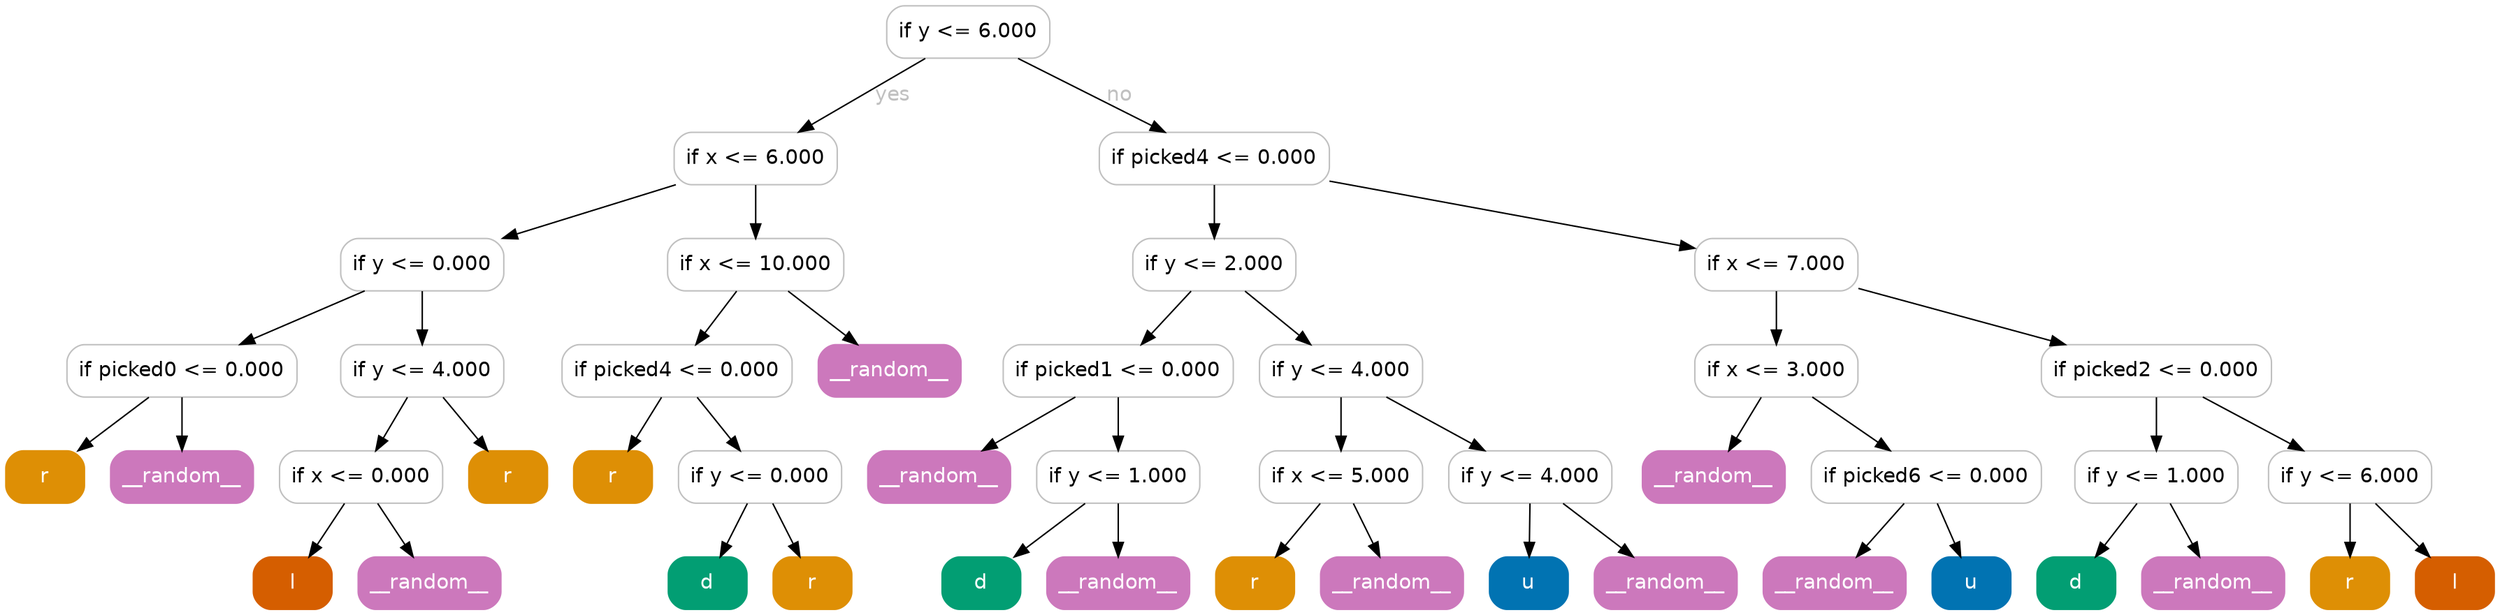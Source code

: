 digraph Tree {
	graph [bb="0,0,1709,415"];
	node [color=gray,
		fillcolor=white,
		fontname=helvetica,
		label="\N",
		shape=box,
		style="filled, rounded"
	];
	edge [fontname=helvetica];
	0	[height=0.5,
		label="if y <= 6.000",
		pos="661,397",
		width=1.5556];
	1	[height=0.5,
		label="if x <= 6.000",
		pos="515,310",
		width=1.5556];
	0 -> 1	[fontcolor=gray,
		label=yes,
		lp="609.5,353.5",
		pos="e,544.5,328.18 631.45,378.8 608.89,365.66 577.63,347.46 553.17,333.22"];
	18	[height=0.5,
		label="if picked4 <= 0.000",
		pos="830,310",
		width=2.1944];
	0 -> 18	[fontcolor=gray,
		label=no,
		lp="765,353.5",
		pos="e,796.14,328.03 695.2,378.8 721.74,365.45 758.7,346.86 787.21,332.52"];
	2	[height=0.5,
		label="if y <= 0.000",
		pos="286,237",
		width=1.5556];
	1 -> 2	[fontcolor=gray,
		pos="e,341.2,255.11 460.15,291.99 427.39,281.84 385.6,268.88 351.16,258.2"];
	11	[height=0.5,
		label="if x <= 10.000",
		pos="515,237",
		width=1.6806];
	1 -> 11	[fontcolor=gray,
		pos="e,515,255.03 515,291.81 515,283.79 515,274.05 515,265.07"];
	3	[height=0.5,
		label="if picked0 <= 0.000",
		pos="121,164",
		width=2.1944];
	2 -> 3	[fontcolor=gray,
		pos="e,160.77,182.11 246.48,218.99 223.59,209.14 194.57,196.66 170.2,186.17"];
	6	[height=0.5,
		label="if y <= 4.000",
		pos="286,164",
		width=1.5556];
	2 -> 6	[fontcolor=gray,
		pos="e,286,182.03 286,218.81 286,210.79 286,201.05 286,192.07"];
	4	[color="#de8f05",
		fillcolor="#de8f05",
		fontcolor=white,
		height=0.5,
		label=r,
		pos="27,91",
		width=0.75];
	3 -> 4	[fontcolor=gray,
		pos="e,49.545,109.03 98.245,145.81 86.122,136.66 71.034,125.26 57.869,115.32"];
	5	[color="#cc78bc",
		fillcolor="#cc78bc",
		fontcolor=white,
		height=0.5,
		label=__random__,
		pos="121,91",
		width=1.3611];
	3 -> 5	[fontcolor=gray,
		pos="e,121,109.03 121,145.81 121,137.79 121,128.05 121,119.07"];
	7	[height=0.5,
		label="if x <= 0.000",
		pos="244,91",
		width=1.5556];
	6 -> 7	[fontcolor=gray,
		pos="e,254.07,109.03 275.83,145.81 270.88,137.44 264.82,127.2 259.32,117.9"];
	10	[color="#de8f05",
		fillcolor="#de8f05",
		fontcolor=white,
		height=0.5,
		label=r,
		pos="345,91",
		width=0.75];
	6 -> 10	[fontcolor=gray,
		pos="e,330.85,109.03 300.28,145.81 307.53,137.09 316.46,126.34 324.44,116.75"];
	8	[color="#d55e00",
		fillcolor="#d55e00",
		fontcolor=white,
		height=0.5,
		label=l,
		pos="197,18",
		width=0.75];
	7 -> 8	[fontcolor=gray,
		pos="e,208.27,36.029 232.62,72.813 227.02,64.353 220.16,53.984 213.95,44.612"];
	9	[color="#cc78bc",
		fillcolor="#cc78bc",
		fontcolor=white,
		height=0.5,
		label=__random__,
		pos="291,18",
		width=1.3611];
	7 -> 9	[fontcolor=gray,
		pos="e,279.73,36.029 255.38,72.813 260.98,64.353 267.84,53.984 274.05,44.612"];
	12	[height=0.5,
		label="if picked4 <= 0.000",
		pos="461,164",
		width=2.1944];
	11 -> 12	[fontcolor=gray,
		pos="e,473.95,182.03 501.93,218.81 495.36,210.18 487.28,199.56 480.04,190.03"];
	17	[color="#cc78bc",
		fillcolor="#cc78bc",
		fontcolor=white,
		height=0.5,
		label=__random__,
		pos="607,164",
		width=1.3611];
	11 -> 17	[fontcolor=gray,
		pos="e,584.93,182.03 537.27,218.81 549.14,209.66 563.9,198.26 576.79,188.32"];
	13	[color="#de8f05",
		fillcolor="#de8f05",
		fontcolor=white,
		height=0.5,
		label=r,
		pos="417,91",
		width=0.75];
	12 -> 13	[fontcolor=gray,
		pos="e,427.55,109.03 450.35,145.81 445.11,137.35 438.68,126.98 432.87,117.61"];
	14	[height=0.5,
		label="if y <= 0.000",
		pos="518,91",
		width=1.5556];
	12 -> 14	[fontcolor=gray,
		pos="e,504.33,109.03 474.8,145.81 481.73,137.18 490.26,126.56 497.9,117.03"];
	15	[color="#029e73",
		fillcolor="#029e73",
		fontcolor=white,
		height=0.5,
		label=d,
		pos="482,18",
		width=0.75];
	14 -> 15	[fontcolor=gray,
		pos="e,490.63,36.029 509.29,72.813 505.08,64.528 499.95,54.41 495.28,45.193"];
	16	[color="#de8f05",
		fillcolor="#de8f05",
		fontcolor=white,
		height=0.5,
		label=r,
		pos="554,18",
		width=0.75];
	14 -> 16	[fontcolor=gray,
		pos="e,545.37,36.029 526.71,72.813 530.92,64.528 536.05,54.41 540.72,45.193"];
	19	[height=0.5,
		label="if y <= 2.000",
		pos="830,237",
		width=1.5556];
	18 -> 19	[fontcolor=gray,
		pos="e,830,255.03 830,291.81 830,283.79 830,274.05 830,265.07"];
	32	[height=0.5,
		label="if x <= 7.000",
		pos="1216,237",
		width=1.5556];
	18 -> 32	[fontcolor=gray,
		pos="e,1159.9,248.33 909.04,294.46 980.06,281.4 1083.1,262.44 1149.9,250.16"];
	20	[height=0.5,
		label="if picked1 <= 0.000",
		pos="764,164",
		width=2.1944];
	19 -> 20	[fontcolor=gray,
		pos="e,779.83,182.03 814.02,218.81 805.84,210 795.72,199.13 786.74,189.46"];
	25	[height=0.5,
		label="if y <= 4.000",
		pos="917,164",
		width=1.5556];
	19 -> 25	[fontcolor=gray,
		pos="e,896.13,182.03 851.06,218.81 862.17,209.74 875.98,198.48 888.08,188.6"];
	21	[color="#cc78bc",
		fillcolor="#cc78bc",
		fontcolor=white,
		height=0.5,
		label=__random__,
		pos="641,91",
		width=1.3611];
	20 -> 21	[fontcolor=gray,
		pos="e,670.65,109.11 734.54,145.99 718.08,136.49 697.37,124.54 679.62,114.29"];
	22	[height=0.5,
		label="if y <= 1.000",
		pos="764,91",
		width=1.5556];
	20 -> 22	[fontcolor=gray,
		pos="e,764,109.03 764,145.81 764,137.79 764,128.05 764,119.07"];
	23	[color="#029e73",
		fillcolor="#029e73",
		fontcolor=white,
		height=0.5,
		label=d,
		pos="670,18",
		width=0.75];
	22 -> 23	[fontcolor=gray,
		pos="e,692.55,36.029 741.25,72.813 729.12,63.656 714.03,52.26 700.87,42.316"];
	24	[color="#cc78bc",
		fillcolor="#cc78bc",
		fontcolor=white,
		height=0.5,
		label=__random__,
		pos="764,18",
		width=1.3611];
	22 -> 24	[fontcolor=gray,
		pos="e,764,36.029 764,72.813 764,64.789 764,55.047 764,46.069"];
	26	[height=0.5,
		label="if x <= 5.000",
		pos="917,91",
		width=1.5556];
	25 -> 26	[fontcolor=gray,
		pos="e,917,109.03 917,145.81 917,137.79 917,128.05 917,119.07"];
	29	[height=0.5,
		label="if y <= 4.000",
		pos="1047,91",
		width=1.5556];
	25 -> 29	[fontcolor=gray,
		pos="e,1015.7,109.11 948.14,145.99 965.7,136.4 987.83,124.32 1006.7,114.01"];
	27	[color="#de8f05",
		fillcolor="#de8f05",
		fontcolor=white,
		height=0.5,
		label=r,
		pos="858,18",
		width=0.75];
	26 -> 27	[fontcolor=gray,
		pos="e,872.15,36.029 902.72,72.813 895.47,64.092 886.54,53.34 878.56,43.746"];
	28	[color="#cc78bc",
		fillcolor="#cc78bc",
		fontcolor=white,
		height=0.5,
		label=__random__,
		pos="952,18",
		width=1.3611];
	26 -> 28	[fontcolor=gray,
		pos="e,943.61,36.029 925.47,72.813 929.56,64.528 934.54,54.41 939.09,45.193"];
	30	[color="#0173b2",
		fillcolor="#0173b2",
		fontcolor=white,
		height=0.5,
		label=u,
		pos="1046,18",
		width=0.75];
	29 -> 30	[fontcolor=gray,
		pos="e,1046.2,36.029 1046.8,72.813 1046.6,64.789 1046.5,55.047 1046.4,46.069"];
	31	[color="#cc78bc",
		fillcolor="#cc78bc",
		fontcolor=white,
		height=0.5,
		label=__random__,
		pos="1140,18",
		width=1.3611];
	29 -> 31	[fontcolor=gray,
		pos="e,1117.7,36.029 1069.5,72.813 1081.5,63.656 1096.4,52.26 1109.5,42.316"];
	33	[height=0.5,
		label="if x <= 3.000",
		pos="1216,164",
		width=1.5556];
	32 -> 33	[fontcolor=gray,
		pos="e,1216,182.03 1216,218.81 1216,210.79 1216,201.05 1216,192.07"];
	38	[height=0.5,
		label="if picked2 <= 0.000",
		pos="1477,164",
		width=2.1944];
	32 -> 38	[fontcolor=gray,
		pos="e,1414.4,182.03 1272.3,220.68 1311,210.15 1362.8,196.08 1404.5,184.71"];
	34	[color="#cc78bc",
		fillcolor="#cc78bc",
		fontcolor=white,
		height=0.5,
		label=__random__,
		pos="1173,91",
		width=1.3611];
	33 -> 34	[fontcolor=gray,
		pos="e,1183.3,109.03 1205.6,145.81 1200.5,137.35 1194.2,126.98 1188.5,117.61"];
	35	[height=0.5,
		label="if picked6 <= 0.000",
		pos="1319,91",
		width=2.1944];
	33 -> 35	[fontcolor=gray,
		pos="e,1294.2,109.11 1240.7,145.99 1254.2,136.67 1271.2,124.97 1285.8,114.86"];
	36	[color="#cc78bc",
		fillcolor="#cc78bc",
		fontcolor=white,
		height=0.5,
		label=__random__,
		pos="1256,18",
		width=1.3611];
	35 -> 36	[fontcolor=gray,
		pos="e,1271.1,36.029 1303.7,72.813 1296,64.092 1286.5,53.34 1278,43.746"];
	37	[color="#0173b2",
		fillcolor="#0173b2",
		fontcolor=white,
		height=0.5,
		label=u,
		pos="1350,18",
		width=0.75];
	35 -> 37	[fontcolor=gray,
		pos="e,1342.6,36.029 1326.5,72.813 1330.1,64.615 1334.4,54.623 1338.4,45.485"];
	39	[height=0.5,
		label="if y <= 1.000",
		pos="1477,91",
		width=1.5556];
	38 -> 39	[fontcolor=gray,
		pos="e,1477,109.03 1477,145.81 1477,137.79 1477,128.05 1477,119.07"];
	42	[height=0.5,
		label="if y <= 6.000",
		pos="1610,91",
		width=1.5556];
	38 -> 42	[fontcolor=gray,
		pos="e,1577.9,109.11 1508.9,145.99 1526.9,136.36 1549.7,124.21 1569,113.87"];
	40	[color="#029e73",
		fillcolor="#029e73",
		fontcolor=white,
		height=0.5,
		label=d,
		pos="1422,18",
		width=0.75];
	39 -> 40	[fontcolor=gray,
		pos="e,1435.2,36.029 1463.7,72.813 1457,64.179 1448.8,53.555 1441.4,44.034"];
	41	[color="#cc78bc",
		fillcolor="#cc78bc",
		fontcolor=white,
		height=0.5,
		label=__random__,
		pos="1516,18",
		width=1.3611];
	39 -> 41	[fontcolor=gray,
		pos="e,1506.6,36.029 1486.4,72.813 1491,64.441 1496.7,54.197 1501.8,44.903"];
	43	[color="#de8f05",
		fillcolor="#de8f05",
		fontcolor=white,
		height=0.5,
		label=r,
		pos="1610,18",
		width=0.75];
	42 -> 43	[fontcolor=gray,
		pos="e,1610,36.029 1610,72.813 1610,64.789 1610,55.047 1610,46.069"];
	44	[color="#d55e00",
		fillcolor="#d55e00",
		fontcolor=white,
		height=0.5,
		label=l,
		pos="1682,18",
		width=0.75];
	42 -> 44	[fontcolor=gray,
		pos="e,1664.7,36.029 1627.4,72.813 1636.4,63.917 1647.6,52.909 1657.5,43.172"];
}
